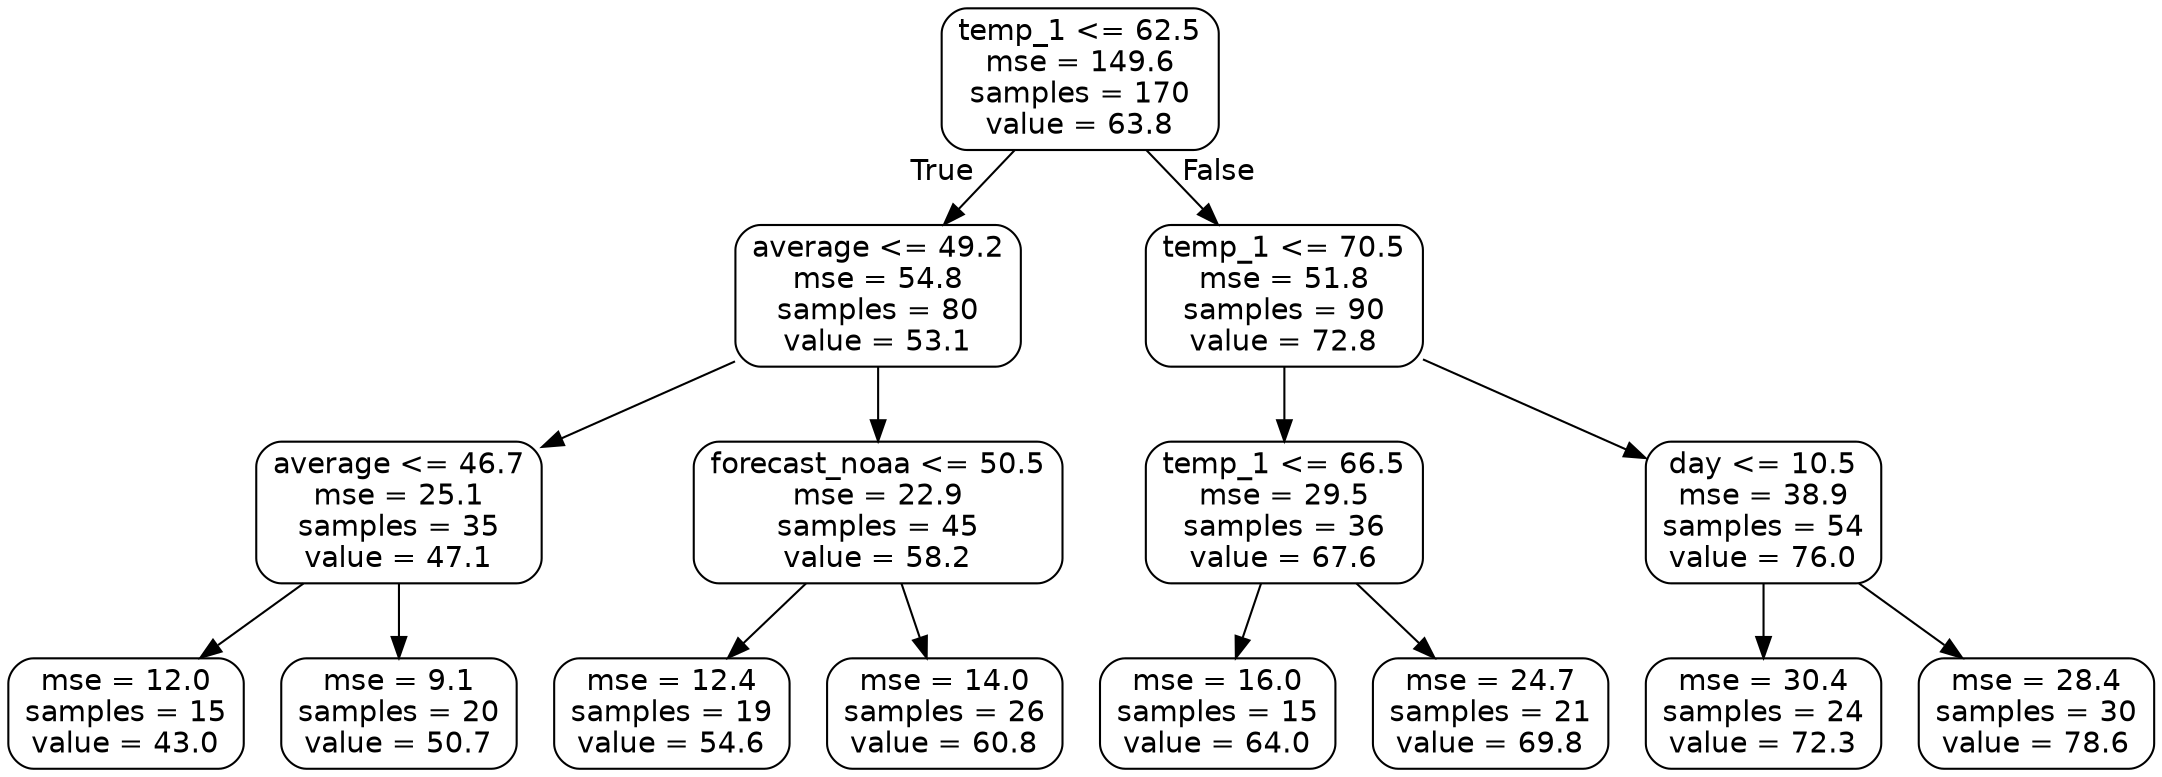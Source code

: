 digraph Tree {
node [shape=box, style="rounded", color="black", fontname=helvetica] ;
edge [fontname=helvetica] ;
0 [label="temp_1 <= 62.5\nmse = 149.6\nsamples = 170\nvalue = 63.8"] ;
1 [label="average <= 49.2\nmse = 54.8\nsamples = 80\nvalue = 53.1"] ;
0 -> 1 [labeldistance=2.5, labelangle=45, headlabel="True"] ;
2 [label="average <= 46.7\nmse = 25.1\nsamples = 35\nvalue = 47.1"] ;
1 -> 2 ;
3 [label="mse = 12.0\nsamples = 15\nvalue = 43.0"] ;
2 -> 3 ;
4 [label="mse = 9.1\nsamples = 20\nvalue = 50.7"] ;
2 -> 4 ;
5 [label="forecast_noaa <= 50.5\nmse = 22.9\nsamples = 45\nvalue = 58.2"] ;
1 -> 5 ;
6 [label="mse = 12.4\nsamples = 19\nvalue = 54.6"] ;
5 -> 6 ;
7 [label="mse = 14.0\nsamples = 26\nvalue = 60.8"] ;
5 -> 7 ;
8 [label="temp_1 <= 70.5\nmse = 51.8\nsamples = 90\nvalue = 72.8"] ;
0 -> 8 [labeldistance=2.5, labelangle=-45, headlabel="False"] ;
9 [label="temp_1 <= 66.5\nmse = 29.5\nsamples = 36\nvalue = 67.6"] ;
8 -> 9 ;
10 [label="mse = 16.0\nsamples = 15\nvalue = 64.0"] ;
9 -> 10 ;
11 [label="mse = 24.7\nsamples = 21\nvalue = 69.8"] ;
9 -> 11 ;
12 [label="day <= 10.5\nmse = 38.9\nsamples = 54\nvalue = 76.0"] ;
8 -> 12 ;
13 [label="mse = 30.4\nsamples = 24\nvalue = 72.3"] ;
12 -> 13 ;
14 [label="mse = 28.4\nsamples = 30\nvalue = 78.6"] ;
12 -> 14 ;
}